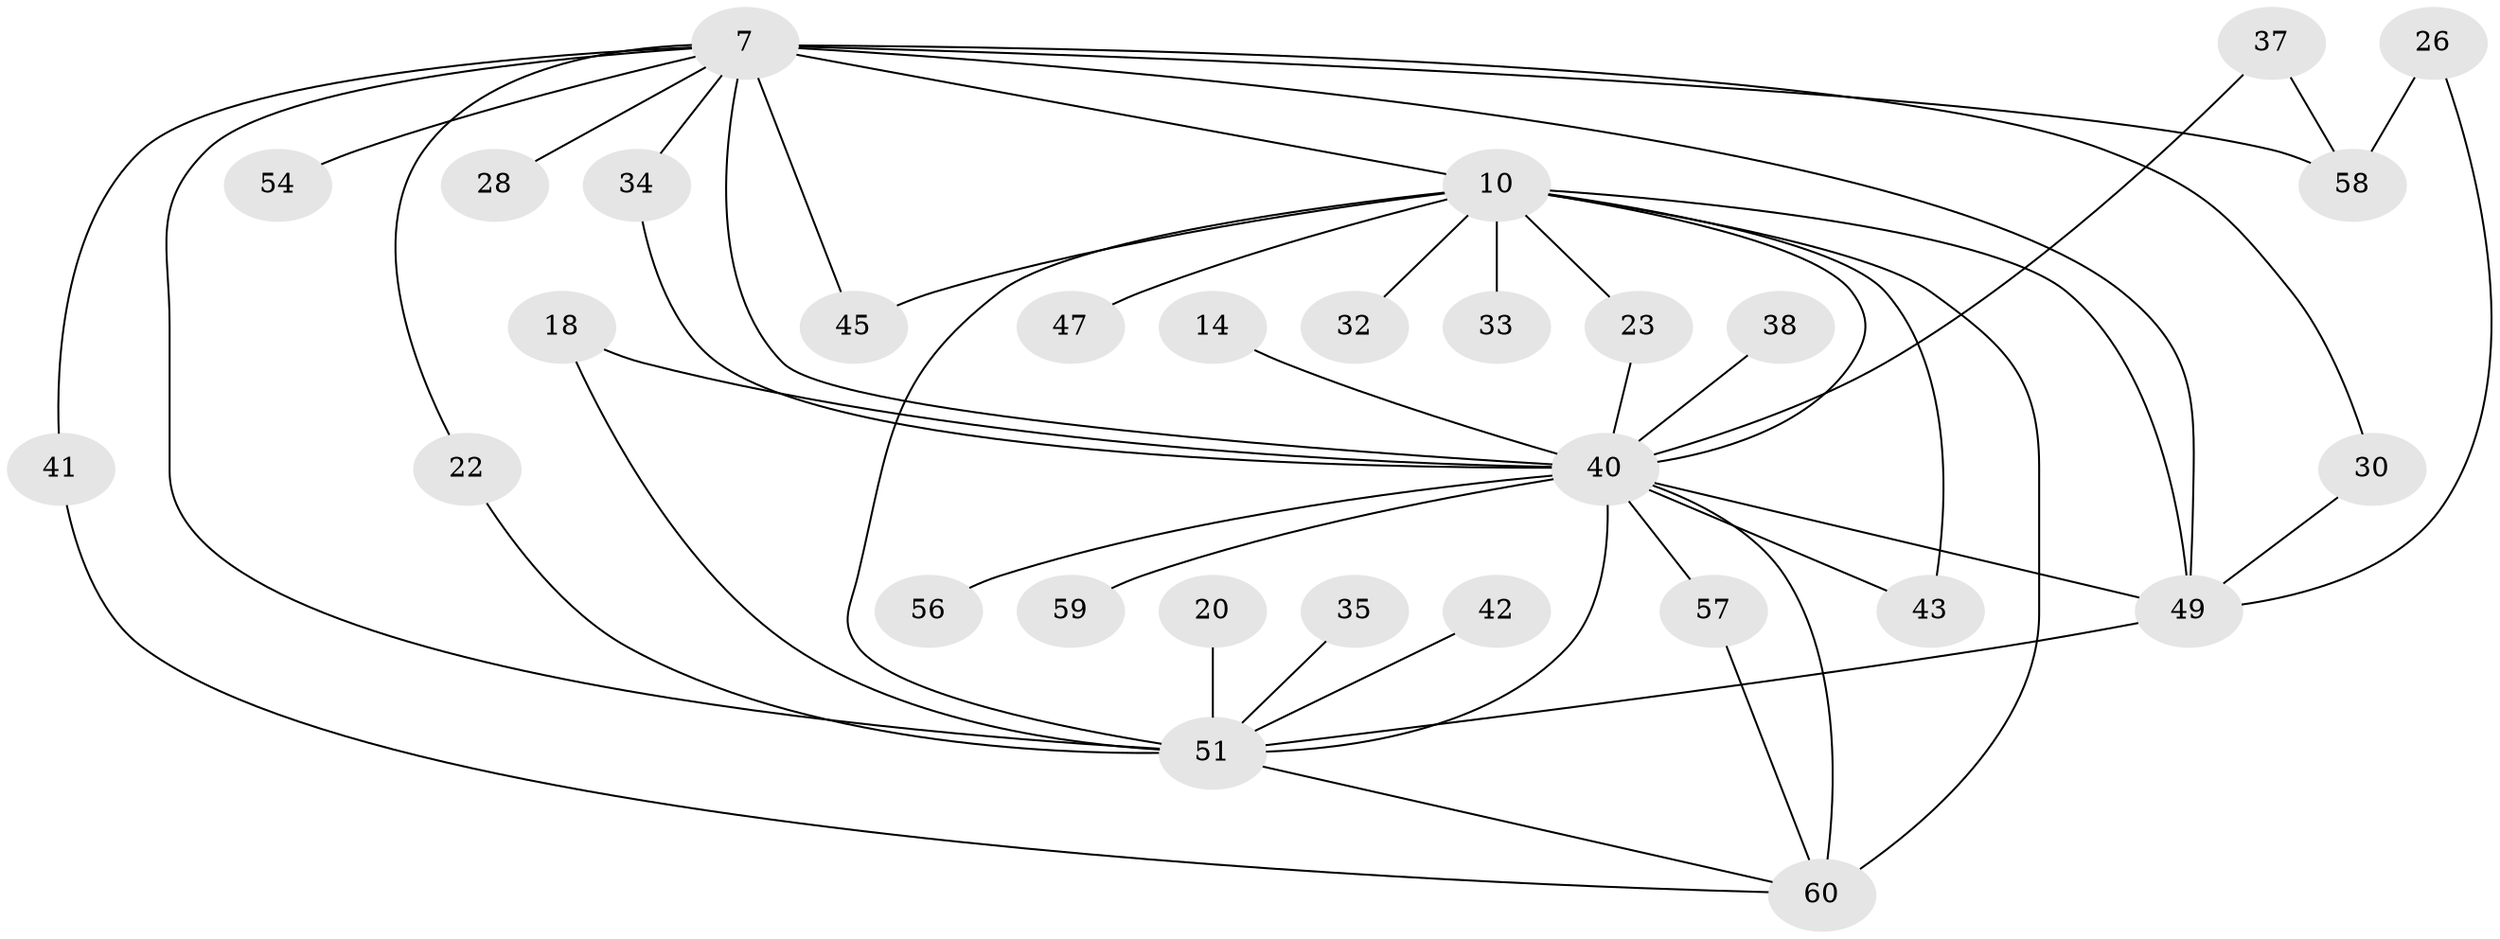 // original degree distribution, {17: 0.03333333333333333, 18: 0.03333333333333333, 13: 0.03333333333333333, 20: 0.016666666666666666, 15: 0.05, 5: 0.03333333333333333, 3: 0.18333333333333332, 4: 0.06666666666666667, 2: 0.5333333333333333, 6: 0.016666666666666666}
// Generated by graph-tools (version 1.1) at 2025/47/03/04/25 21:47:28]
// undirected, 30 vertices, 48 edges
graph export_dot {
graph [start="1"]
  node [color=gray90,style=filled];
  7 [super="+4+2"];
  10 [super="+3"];
  14;
  18;
  20 [super="+17"];
  22;
  23;
  26;
  28;
  30;
  32;
  33;
  34;
  35;
  37;
  38;
  40 [super="+25+6"];
  41;
  42;
  43;
  45;
  47;
  49 [super="+21+46"];
  51 [super="+48+9"];
  54;
  56;
  57 [super="+50"];
  58 [super="+19+24"];
  59;
  60 [super="+15+53+55+27"];
  7 -- 10 [weight=6];
  7 -- 22;
  7 -- 28 [weight=2];
  7 -- 41;
  7 -- 54 [weight=2];
  7 -- 34;
  7 -- 40 [weight=10];
  7 -- 45;
  7 -- 58 [weight=3];
  7 -- 30;
  7 -- 49;
  7 -- 51 [weight=8];
  10 -- 23;
  10 -- 32 [weight=2];
  10 -- 33 [weight=2];
  10 -- 45;
  10 -- 47 [weight=2];
  10 -- 49 [weight=4];
  10 -- 43;
  10 -- 40 [weight=7];
  10 -- 51 [weight=4];
  10 -- 60 [weight=3];
  14 -- 40 [weight=2];
  18 -- 40;
  18 -- 51;
  20 -- 51 [weight=3];
  22 -- 51;
  23 -- 40;
  26 -- 58;
  26 -- 49;
  30 -- 49;
  34 -- 40;
  35 -- 51;
  37 -- 58;
  37 -- 40;
  38 -- 40 [weight=2];
  40 -- 43;
  40 -- 49 [weight=2];
  40 -- 51 [weight=8];
  40 -- 56 [weight=2];
  40 -- 57 [weight=2];
  40 -- 59 [weight=2];
  40 -- 60 [weight=5];
  41 -- 60;
  42 -- 51 [weight=2];
  49 -- 51;
  51 -- 60 [weight=2];
  57 -- 60;
}
